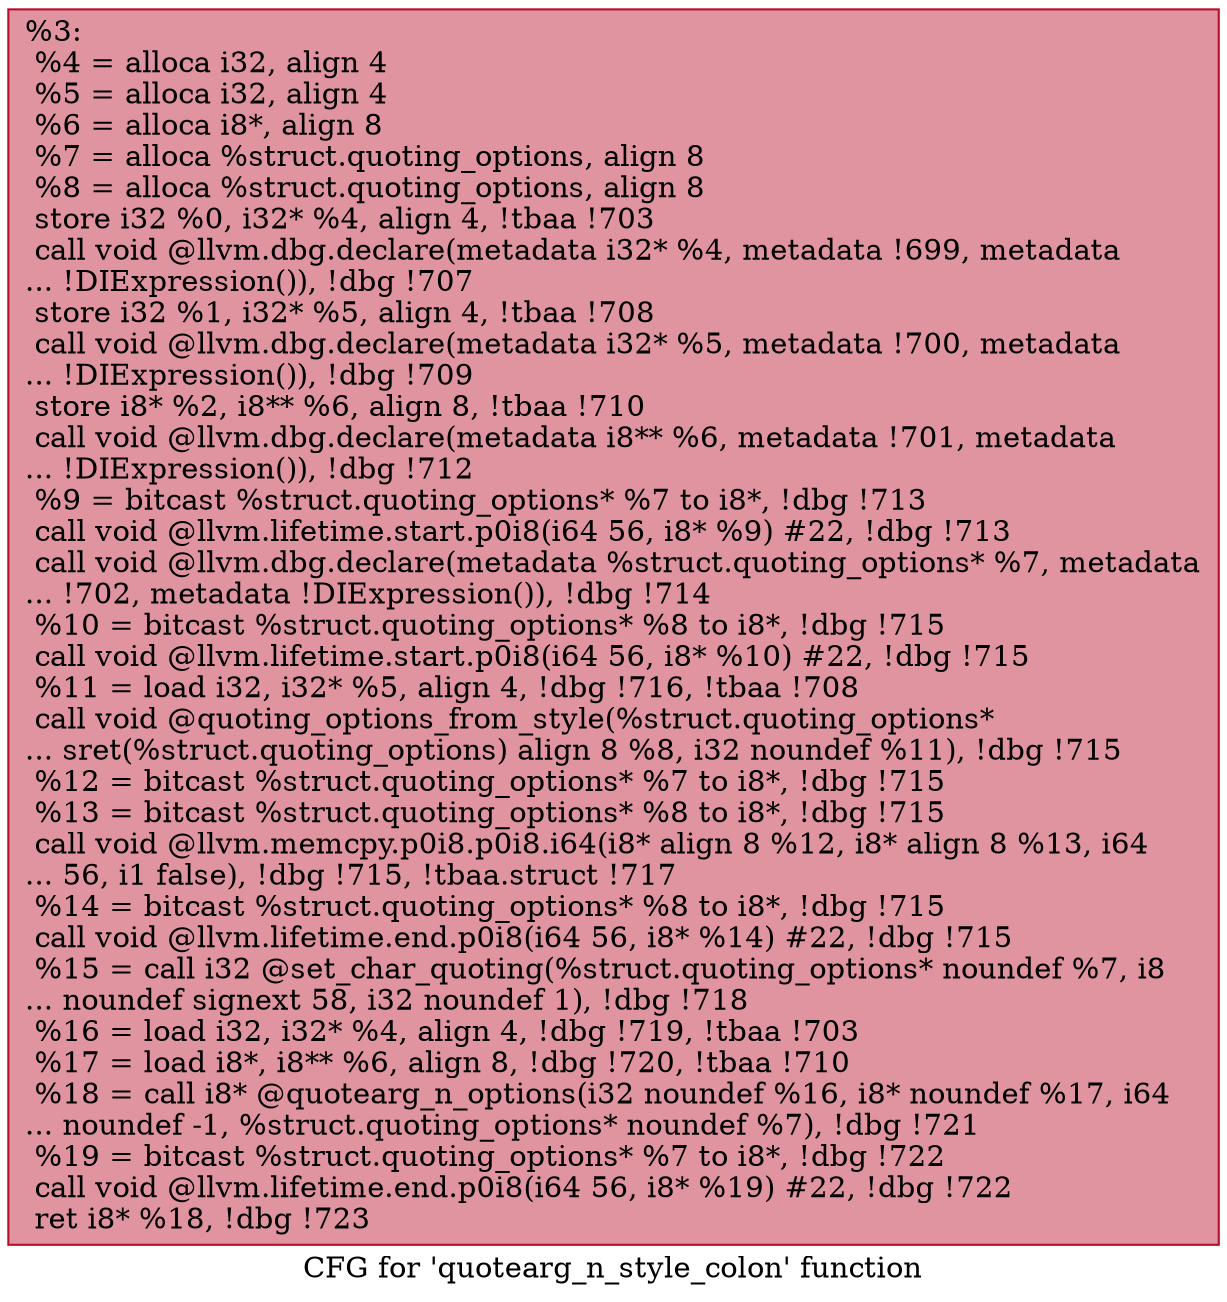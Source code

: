 digraph "CFG for 'quotearg_n_style_colon' function" {
	label="CFG for 'quotearg_n_style_colon' function";

	Node0x18a4e70 [shape=record,color="#b70d28ff", style=filled, fillcolor="#b70d2870",label="{%3:\l  %4 = alloca i32, align 4\l  %5 = alloca i32, align 4\l  %6 = alloca i8*, align 8\l  %7 = alloca %struct.quoting_options, align 8\l  %8 = alloca %struct.quoting_options, align 8\l  store i32 %0, i32* %4, align 4, !tbaa !703\l  call void @llvm.dbg.declare(metadata i32* %4, metadata !699, metadata\l... !DIExpression()), !dbg !707\l  store i32 %1, i32* %5, align 4, !tbaa !708\l  call void @llvm.dbg.declare(metadata i32* %5, metadata !700, metadata\l... !DIExpression()), !dbg !709\l  store i8* %2, i8** %6, align 8, !tbaa !710\l  call void @llvm.dbg.declare(metadata i8** %6, metadata !701, metadata\l... !DIExpression()), !dbg !712\l  %9 = bitcast %struct.quoting_options* %7 to i8*, !dbg !713\l  call void @llvm.lifetime.start.p0i8(i64 56, i8* %9) #22, !dbg !713\l  call void @llvm.dbg.declare(metadata %struct.quoting_options* %7, metadata\l... !702, metadata !DIExpression()), !dbg !714\l  %10 = bitcast %struct.quoting_options* %8 to i8*, !dbg !715\l  call void @llvm.lifetime.start.p0i8(i64 56, i8* %10) #22, !dbg !715\l  %11 = load i32, i32* %5, align 4, !dbg !716, !tbaa !708\l  call void @quoting_options_from_style(%struct.quoting_options*\l... sret(%struct.quoting_options) align 8 %8, i32 noundef %11), !dbg !715\l  %12 = bitcast %struct.quoting_options* %7 to i8*, !dbg !715\l  %13 = bitcast %struct.quoting_options* %8 to i8*, !dbg !715\l  call void @llvm.memcpy.p0i8.p0i8.i64(i8* align 8 %12, i8* align 8 %13, i64\l... 56, i1 false), !dbg !715, !tbaa.struct !717\l  %14 = bitcast %struct.quoting_options* %8 to i8*, !dbg !715\l  call void @llvm.lifetime.end.p0i8(i64 56, i8* %14) #22, !dbg !715\l  %15 = call i32 @set_char_quoting(%struct.quoting_options* noundef %7, i8\l... noundef signext 58, i32 noundef 1), !dbg !718\l  %16 = load i32, i32* %4, align 4, !dbg !719, !tbaa !703\l  %17 = load i8*, i8** %6, align 8, !dbg !720, !tbaa !710\l  %18 = call i8* @quotearg_n_options(i32 noundef %16, i8* noundef %17, i64\l... noundef -1, %struct.quoting_options* noundef %7), !dbg !721\l  %19 = bitcast %struct.quoting_options* %7 to i8*, !dbg !722\l  call void @llvm.lifetime.end.p0i8(i64 56, i8* %19) #22, !dbg !722\l  ret i8* %18, !dbg !723\l}"];
}
